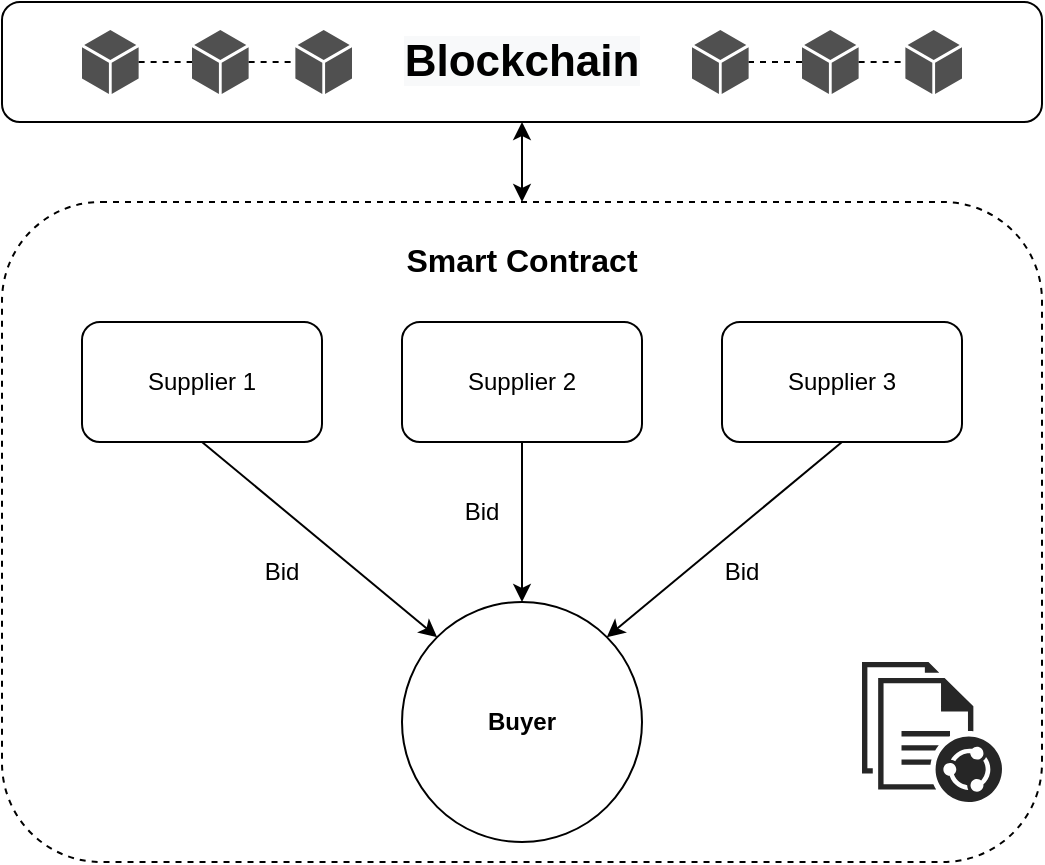 <mxfile version="20.5.1" type="github"><diagram id="nL1ZIPSVeM99elvAly5c" name="Page-1"><mxGraphModel dx="1038" dy="621" grid="1" gridSize="10" guides="1" tooltips="1" connect="1" arrows="1" fold="1" page="1" pageScale="1" pageWidth="1700" pageHeight="1100" math="0" shadow="0"><root><mxCell id="0"/><mxCell id="1" parent="0"/><mxCell id="jmM0z8ajaVmPtMPQLffI-1" value="Buyer" style="ellipse;whiteSpace=wrap;html=1;aspect=fixed;fontStyle=1" parent="1" vertex="1"><mxGeometry x="480" y="520" width="120" height="120" as="geometry"/></mxCell><mxCell id="jmM0z8ajaVmPtMPQLffI-2" value="Supplier 1" style="rounded=1;whiteSpace=wrap;html=1;" parent="1" vertex="1"><mxGeometry x="320" y="380" width="120" height="60" as="geometry"/></mxCell><mxCell id="jmM0z8ajaVmPtMPQLffI-5" value="Supplier 2" style="rounded=1;whiteSpace=wrap;html=1;" parent="1" vertex="1"><mxGeometry x="480" y="380" width="120" height="60" as="geometry"/></mxCell><mxCell id="jmM0z8ajaVmPtMPQLffI-6" value="Supplier 3" style="rounded=1;whiteSpace=wrap;html=1;" parent="1" vertex="1"><mxGeometry x="640" y="380" width="120" height="60" as="geometry"/></mxCell><mxCell id="jmM0z8ajaVmPtMPQLffI-7" value="" style="endArrow=classic;html=1;rounded=0;entryX=0;entryY=0;entryDx=0;entryDy=0;exitX=0.5;exitY=1;exitDx=0;exitDy=0;" parent="1" source="jmM0z8ajaVmPtMPQLffI-2" target="jmM0z8ajaVmPtMPQLffI-1" edge="1"><mxGeometry width="50" height="50" relative="1" as="geometry"><mxPoint x="510" y="590" as="sourcePoint"/><mxPoint x="560" y="540" as="targetPoint"/></mxGeometry></mxCell><mxCell id="jmM0z8ajaVmPtMPQLffI-9" value="" style="endArrow=classic;html=1;rounded=0;entryX=0.5;entryY=0;entryDx=0;entryDy=0;" parent="1" source="jmM0z8ajaVmPtMPQLffI-5" target="jmM0z8ajaVmPtMPQLffI-1" edge="1"><mxGeometry width="50" height="50" relative="1" as="geometry"><mxPoint x="510" y="590" as="sourcePoint"/><mxPoint x="560" y="540" as="targetPoint"/></mxGeometry></mxCell><mxCell id="jmM0z8ajaVmPtMPQLffI-11" value="" style="endArrow=classic;html=1;rounded=0;entryX=1;entryY=0;entryDx=0;entryDy=0;exitX=0.5;exitY=1;exitDx=0;exitDy=0;" parent="1" source="jmM0z8ajaVmPtMPQLffI-6" target="jmM0z8ajaVmPtMPQLffI-1" edge="1"><mxGeometry width="50" height="50" relative="1" as="geometry"><mxPoint x="510" y="590" as="sourcePoint"/><mxPoint x="560" y="540" as="targetPoint"/></mxGeometry></mxCell><mxCell id="jmM0z8ajaVmPtMPQLffI-12" value="Bid" style="text;html=1;strokeColor=none;fillColor=none;align=center;verticalAlign=middle;whiteSpace=wrap;rounded=0;" parent="1" vertex="1"><mxGeometry x="390" y="490" width="60" height="30" as="geometry"/></mxCell><mxCell id="jmM0z8ajaVmPtMPQLffI-13" value="Bid" style="text;html=1;strokeColor=none;fillColor=none;align=center;verticalAlign=middle;whiteSpace=wrap;rounded=0;" parent="1" vertex="1"><mxGeometry x="490" y="460" width="60" height="30" as="geometry"/></mxCell><mxCell id="jmM0z8ajaVmPtMPQLffI-16" value="Bid" style="text;html=1;strokeColor=none;fillColor=none;align=center;verticalAlign=middle;whiteSpace=wrap;rounded=0;" parent="1" vertex="1"><mxGeometry x="620" y="490" width="60" height="30" as="geometry"/></mxCell><mxCell id="jmM0z8ajaVmPtMPQLffI-17" value="" style="rounded=1;whiteSpace=wrap;html=1;dashed=1;fillColor=none;" parent="1" vertex="1"><mxGeometry x="280" y="320" width="520" height="330" as="geometry"/></mxCell><mxCell id="jmM0z8ajaVmPtMPQLffI-18" value="&lt;font style=&quot;font-size: 16px;&quot;&gt;Smart Contract&lt;/font&gt;" style="text;html=1;strokeColor=none;fillColor=none;align=center;verticalAlign=middle;whiteSpace=wrap;rounded=0;dashed=1;fontStyle=1" parent="1" vertex="1"><mxGeometry x="455" y="334" width="170" height="30" as="geometry"/></mxCell><mxCell id="jmM0z8ajaVmPtMPQLffI-19" value="" style="sketch=0;pointerEvents=1;shadow=0;dashed=0;html=1;strokeColor=none;fillColor=#262626;labelPosition=center;verticalLabelPosition=bottom;verticalAlign=top;outlineConnect=0;align=center;shape=mxgraph.office.concepts.documents_shared;fontColor=#000000;" parent="1" vertex="1"><mxGeometry x="710" y="550" width="70" height="70" as="geometry"/></mxCell><mxCell id="jmM0z8ajaVmPtMPQLffI-21" value="&lt;font style=&quot;font-size: 22px;&quot;&gt;&lt;span style=&quot;color: rgb(0, 0, 0); font-family: Helvetica; font-style: normal; font-variant-ligatures: normal; font-variant-caps: normal; font-weight: 700; letter-spacing: normal; orphans: 2; text-align: center; text-indent: 0px; text-transform: none; widows: 2; word-spacing: 0px; -webkit-text-stroke-width: 0px; background-color: rgb(248, 249, 250); text-decoration-thickness: initial; text-decoration-style: initial; text-decoration-color: initial; float: none; display: inline !important;&quot;&gt;Blockchain&lt;/span&gt;&lt;br&gt;&lt;/font&gt;" style="rounded=1;whiteSpace=wrap;html=1;fontSize=16;fontColor=#000000;fillColor=none;" parent="1" vertex="1"><mxGeometry x="280" y="220" width="520" height="60" as="geometry"/></mxCell><mxCell id="jmM0z8ajaVmPtMPQLffI-22" value="" style="endArrow=classic;startArrow=classic;html=1;rounded=0;fontSize=22;fontColor=#000000;entryX=0.5;entryY=1;entryDx=0;entryDy=0;" parent="1" source="jmM0z8ajaVmPtMPQLffI-17" target="jmM0z8ajaVmPtMPQLffI-21" edge="1"><mxGeometry width="50" height="50" relative="1" as="geometry"><mxPoint x="400" y="540" as="sourcePoint"/><mxPoint x="450" y="490" as="targetPoint"/></mxGeometry></mxCell><mxCell id="jmM0z8ajaVmPtMPQLffI-27" value="" style="sketch=0;pointerEvents=1;shadow=0;dashed=0;html=1;strokeColor=none;fillColor=#505050;labelPosition=center;verticalLabelPosition=bottom;verticalAlign=top;outlineConnect=0;align=center;shape=mxgraph.office.concepts.node_generic;fontSize=22;fontColor=#000000;" parent="1" vertex="1"><mxGeometry x="625" y="234" width="28.31" height="32" as="geometry"/></mxCell><mxCell id="jmM0z8ajaVmPtMPQLffI-28" value="" style="sketch=0;pointerEvents=1;shadow=0;dashed=0;html=1;strokeColor=none;fillColor=#505050;labelPosition=center;verticalLabelPosition=bottom;verticalAlign=top;outlineConnect=0;align=center;shape=mxgraph.office.concepts.node_generic;fontSize=22;fontColor=#000000;" parent="1" vertex="1"><mxGeometry x="680" y="234" width="28.31" height="32" as="geometry"/></mxCell><mxCell id="jmM0z8ajaVmPtMPQLffI-29" value="" style="sketch=0;pointerEvents=1;shadow=0;dashed=0;html=1;strokeColor=none;fillColor=#505050;labelPosition=center;verticalLabelPosition=bottom;verticalAlign=top;outlineConnect=0;align=center;shape=mxgraph.office.concepts.node_generic;fontSize=22;fontColor=#000000;" parent="1" vertex="1"><mxGeometry x="731.69" y="234" width="28.31" height="32" as="geometry"/></mxCell><mxCell id="jmM0z8ajaVmPtMPQLffI-30" value="" style="sketch=0;pointerEvents=1;shadow=0;dashed=0;html=1;strokeColor=none;fillColor=#505050;labelPosition=center;verticalLabelPosition=bottom;verticalAlign=top;outlineConnect=0;align=center;shape=mxgraph.office.concepts.node_generic;fontSize=22;fontColor=#000000;" parent="1" vertex="1"><mxGeometry x="320" y="234" width="28.31" height="32" as="geometry"/></mxCell><mxCell id="jmM0z8ajaVmPtMPQLffI-31" value="" style="sketch=0;pointerEvents=1;shadow=0;dashed=0;html=1;strokeColor=none;fillColor=#505050;labelPosition=center;verticalLabelPosition=bottom;verticalAlign=top;outlineConnect=0;align=center;shape=mxgraph.office.concepts.node_generic;fontSize=22;fontColor=#000000;" parent="1" vertex="1"><mxGeometry x="375" y="234" width="28.31" height="32" as="geometry"/></mxCell><mxCell id="jmM0z8ajaVmPtMPQLffI-32" value="" style="sketch=0;pointerEvents=1;shadow=0;dashed=0;html=1;strokeColor=none;fillColor=#505050;labelPosition=center;verticalLabelPosition=bottom;verticalAlign=top;outlineConnect=0;align=center;shape=mxgraph.office.concepts.node_generic;fontSize=22;fontColor=#000000;" parent="1" vertex="1"><mxGeometry x="426.69" y="234" width="28.31" height="32" as="geometry"/></mxCell><mxCell id="jmM0z8ajaVmPtMPQLffI-33" value="" style="endArrow=none;dashed=1;html=1;rounded=0;fontSize=22;fontColor=#000000;" parent="1" source="jmM0z8ajaVmPtMPQLffI-30" target="jmM0z8ajaVmPtMPQLffI-31" edge="1"><mxGeometry width="50" height="50" relative="1" as="geometry"><mxPoint x="460" y="360" as="sourcePoint"/><mxPoint x="510" y="310" as="targetPoint"/></mxGeometry></mxCell><mxCell id="jmM0z8ajaVmPtMPQLffI-34" value="" style="endArrow=none;dashed=1;html=1;rounded=0;fontSize=22;fontColor=#000000;" parent="1" source="jmM0z8ajaVmPtMPQLffI-31" target="jmM0z8ajaVmPtMPQLffI-32" edge="1"><mxGeometry width="50" height="50" relative="1" as="geometry"><mxPoint x="403.31" y="249.83" as="sourcePoint"/><mxPoint x="410" y="250" as="targetPoint"/></mxGeometry></mxCell><mxCell id="jmM0z8ajaVmPtMPQLffI-35" value="" style="endArrow=none;dashed=1;html=1;rounded=0;fontSize=22;fontColor=#000000;" parent="1" source="jmM0z8ajaVmPtMPQLffI-28" target="jmM0z8ajaVmPtMPQLffI-27" edge="1"><mxGeometry width="50" height="50" relative="1" as="geometry"><mxPoint x="580" y="249.83" as="sourcePoint"/><mxPoint x="603.38" y="249.83" as="targetPoint"/></mxGeometry></mxCell><mxCell id="jmM0z8ajaVmPtMPQLffI-36" value="" style="endArrow=none;dashed=1;html=1;rounded=0;fontSize=22;fontColor=#000000;" parent="1" source="jmM0z8ajaVmPtMPQLffI-28" target="jmM0z8ajaVmPtMPQLffI-29" edge="1"><mxGeometry width="50" height="50" relative="1" as="geometry"><mxPoint x="690" y="260" as="sourcePoint"/><mxPoint x="663.31" y="260" as="targetPoint"/></mxGeometry></mxCell></root></mxGraphModel></diagram></mxfile>